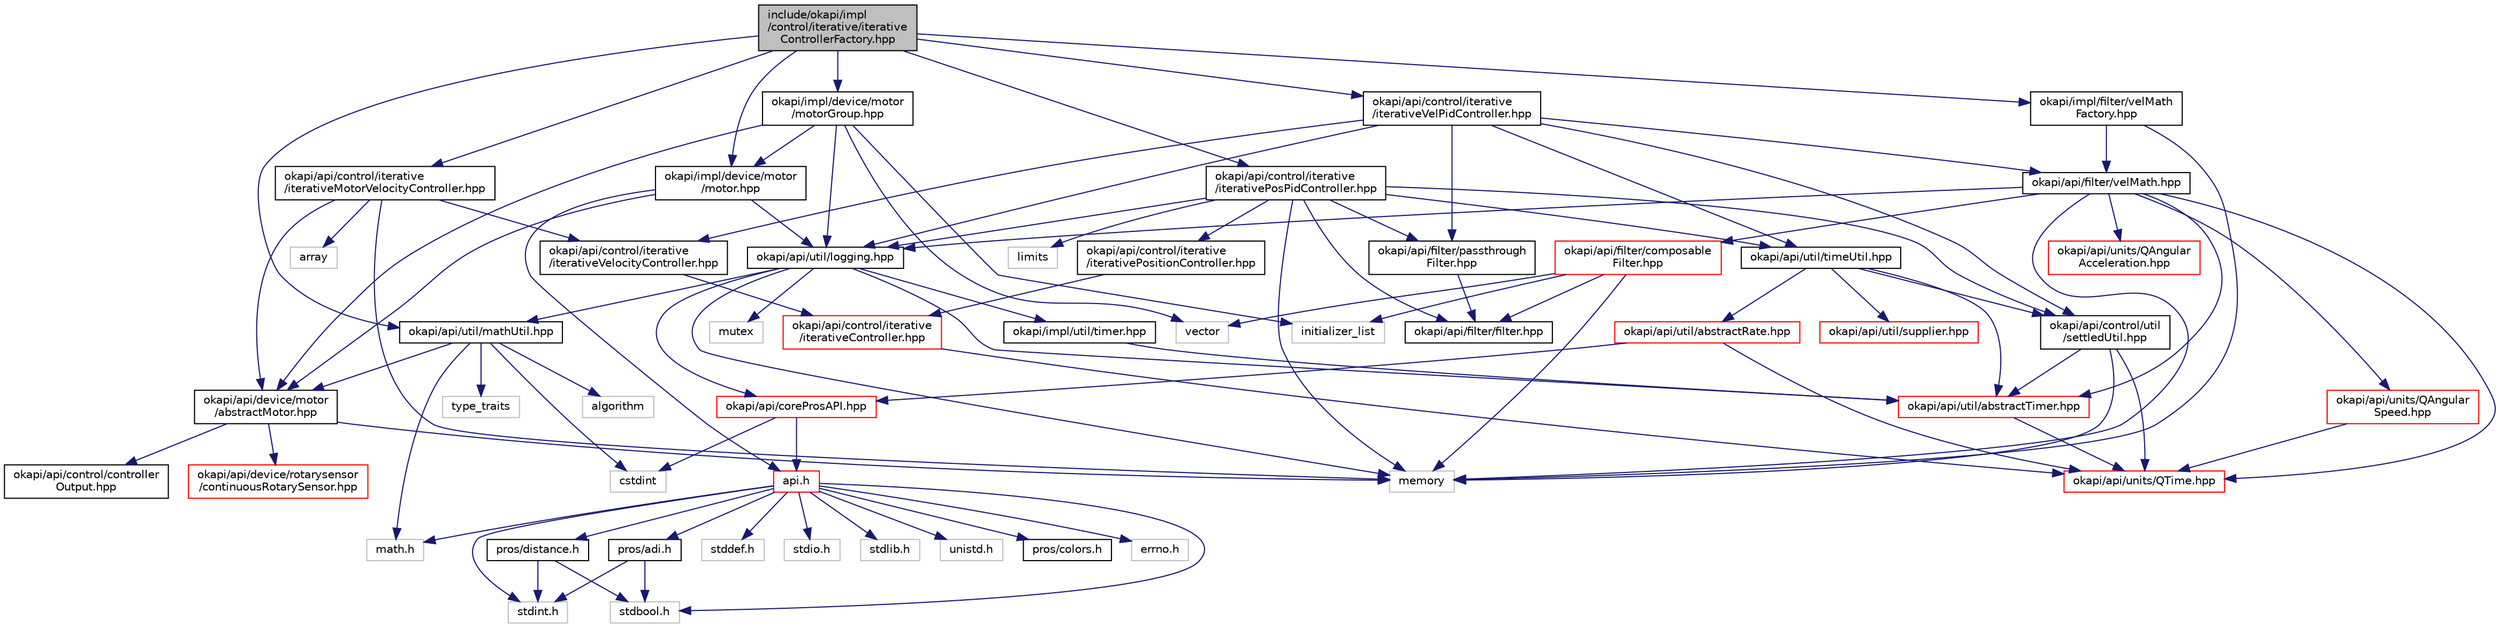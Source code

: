 digraph "include/okapi/impl/control/iterative/iterativeControllerFactory.hpp"
{
 // LATEX_PDF_SIZE
  edge [fontname="Helvetica",fontsize="10",labelfontname="Helvetica",labelfontsize="10"];
  node [fontname="Helvetica",fontsize="10",shape=record];
  Node1 [label="include/okapi/impl\l/control/iterative/iterative\lControllerFactory.hpp",height=0.2,width=0.4,color="black", fillcolor="grey75", style="filled", fontcolor="black",tooltip=" "];
  Node1 -> Node2 [color="midnightblue",fontsize="10",style="solid"];
  Node2 [label="okapi/api/control/iterative\l/iterativeMotorVelocityController.hpp",height=0.2,width=0.4,color="black", fillcolor="white", style="filled",URL="$iterativeMotorVelocityController_8hpp.html",tooltip=" "];
  Node2 -> Node3 [color="midnightblue",fontsize="10",style="solid"];
  Node3 [label="array",height=0.2,width=0.4,color="grey75", fillcolor="white", style="filled",tooltip=" "];
  Node2 -> Node4 [color="midnightblue",fontsize="10",style="solid"];
  Node4 [label="memory",height=0.2,width=0.4,color="grey75", fillcolor="white", style="filled",tooltip=" "];
  Node2 -> Node5 [color="midnightblue",fontsize="10",style="solid"];
  Node5 [label="okapi/api/control/iterative\l/iterativeVelocityController.hpp",height=0.2,width=0.4,color="black", fillcolor="white", style="filled",URL="$iterativeVelocityController_8hpp.html",tooltip=" "];
  Node5 -> Node6 [color="midnightblue",fontsize="10",style="solid"];
  Node6 [label="okapi/api/control/iterative\l/iterativeController.hpp",height=0.2,width=0.4,color="red", fillcolor="white", style="filled",URL="$iterativeController_8hpp.html",tooltip=" "];
  Node6 -> Node9 [color="midnightblue",fontsize="10",style="solid"];
  Node9 [label="okapi/api/units/QTime.hpp",height=0.2,width=0.4,color="red", fillcolor="white", style="filled",URL="$QTime_8hpp.html",tooltip=" "];
  Node2 -> Node13 [color="midnightblue",fontsize="10",style="solid"];
  Node13 [label="okapi/api/device/motor\l/abstractMotor.hpp",height=0.2,width=0.4,color="black", fillcolor="white", style="filled",URL="$abstractMotor_8hpp.html",tooltip=" "];
  Node13 -> Node4 [color="midnightblue",fontsize="10",style="solid"];
  Node13 -> Node8 [color="midnightblue",fontsize="10",style="solid"];
  Node8 [label="okapi/api/control/controller\lOutput.hpp",height=0.2,width=0.4,color="black", fillcolor="white", style="filled",URL="$controllerOutput_8hpp.html",tooltip=" "];
  Node13 -> Node14 [color="midnightblue",fontsize="10",style="solid"];
  Node14 [label="okapi/api/device/rotarysensor\l/continuousRotarySensor.hpp",height=0.2,width=0.4,color="red", fillcolor="white", style="filled",URL="$continuousRotarySensor_8hpp.html",tooltip=" "];
  Node1 -> Node119 [color="midnightblue",fontsize="10",style="solid"];
  Node119 [label="okapi/api/control/iterative\l/iterativePosPidController.hpp",height=0.2,width=0.4,color="black", fillcolor="white", style="filled",URL="$iterativePosPidController_8hpp.html",tooltip=" "];
  Node119 -> Node120 [color="midnightblue",fontsize="10",style="solid"];
  Node120 [label="limits",height=0.2,width=0.4,color="grey75", fillcolor="white", style="filled",tooltip=" "];
  Node119 -> Node4 [color="midnightblue",fontsize="10",style="solid"];
  Node119 -> Node121 [color="midnightblue",fontsize="10",style="solid"];
  Node121 [label="okapi/api/control/iterative\l/iterativePositionController.hpp",height=0.2,width=0.4,color="black", fillcolor="white", style="filled",URL="$iterativePositionController_8hpp.html",tooltip=" "];
  Node121 -> Node6 [color="midnightblue",fontsize="10",style="solid"];
  Node119 -> Node122 [color="midnightblue",fontsize="10",style="solid"];
  Node122 [label="okapi/api/control/util\l/settledUtil.hpp",height=0.2,width=0.4,color="black", fillcolor="white", style="filled",URL="$settledUtil_8hpp.html",tooltip=" "];
  Node122 -> Node4 [color="midnightblue",fontsize="10",style="solid"];
  Node122 -> Node9 [color="midnightblue",fontsize="10",style="solid"];
  Node122 -> Node123 [color="midnightblue",fontsize="10",style="solid"];
  Node123 [label="okapi/api/util/abstractTimer.hpp",height=0.2,width=0.4,color="red", fillcolor="white", style="filled",URL="$abstractTimer_8hpp.html",tooltip=" "];
  Node123 -> Node9 [color="midnightblue",fontsize="10",style="solid"];
  Node119 -> Node125 [color="midnightblue",fontsize="10",style="solid"];
  Node125 [label="okapi/api/filter/filter.hpp",height=0.2,width=0.4,color="black", fillcolor="white", style="filled",URL="$filter_8hpp.html",tooltip=" "];
  Node119 -> Node126 [color="midnightblue",fontsize="10",style="solid"];
  Node126 [label="okapi/api/filter/passthrough\lFilter.hpp",height=0.2,width=0.4,color="black", fillcolor="white", style="filled",URL="$passthroughFilter_8hpp.html",tooltip=" "];
  Node126 -> Node125 [color="midnightblue",fontsize="10",style="solid"];
  Node119 -> Node127 [color="midnightblue",fontsize="10",style="solid"];
  Node127 [label="okapi/api/util/logging.hpp",height=0.2,width=0.4,color="black", fillcolor="white", style="filled",URL="$logging_8hpp.html",tooltip=" "];
  Node127 -> Node4 [color="midnightblue",fontsize="10",style="solid"];
  Node127 -> Node128 [color="midnightblue",fontsize="10",style="solid"];
  Node128 [label="mutex",height=0.2,width=0.4,color="grey75", fillcolor="white", style="filled",tooltip=" "];
  Node127 -> Node17 [color="midnightblue",fontsize="10",style="solid"];
  Node17 [label="okapi/api/coreProsAPI.hpp",height=0.2,width=0.4,color="red", fillcolor="white", style="filled",URL="$coreProsAPI_8hpp.html",tooltip=" "];
  Node17 -> Node20 [color="midnightblue",fontsize="10",style="solid"];
  Node20 [label="cstdint",height=0.2,width=0.4,color="grey75", fillcolor="white", style="filled",tooltip=" "];
  Node17 -> Node25 [color="midnightblue",fontsize="10",style="solid"];
  Node25 [label="api.h",height=0.2,width=0.4,color="red", fillcolor="white", style="filled",URL="$api_8h.html",tooltip=" "];
  Node25 -> Node26 [color="midnightblue",fontsize="10",style="solid"];
  Node26 [label="errno.h",height=0.2,width=0.4,color="grey75", fillcolor="white", style="filled",tooltip=" "];
  Node25 -> Node27 [color="midnightblue",fontsize="10",style="solid"];
  Node27 [label="math.h",height=0.2,width=0.4,color="grey75", fillcolor="white", style="filled",tooltip=" "];
  Node25 -> Node28 [color="midnightblue",fontsize="10",style="solid"];
  Node28 [label="stdbool.h",height=0.2,width=0.4,color="grey75", fillcolor="white", style="filled",tooltip=" "];
  Node25 -> Node29 [color="midnightblue",fontsize="10",style="solid"];
  Node29 [label="stddef.h",height=0.2,width=0.4,color="grey75", fillcolor="white", style="filled",tooltip=" "];
  Node25 -> Node30 [color="midnightblue",fontsize="10",style="solid"];
  Node30 [label="stdint.h",height=0.2,width=0.4,color="grey75", fillcolor="white", style="filled",tooltip=" "];
  Node25 -> Node31 [color="midnightblue",fontsize="10",style="solid"];
  Node31 [label="stdio.h",height=0.2,width=0.4,color="grey75", fillcolor="white", style="filled",tooltip=" "];
  Node25 -> Node32 [color="midnightblue",fontsize="10",style="solid"];
  Node32 [label="stdlib.h",height=0.2,width=0.4,color="grey75", fillcolor="white", style="filled",tooltip=" "];
  Node25 -> Node33 [color="midnightblue",fontsize="10",style="solid"];
  Node33 [label="unistd.h",height=0.2,width=0.4,color="grey75", fillcolor="white", style="filled",tooltip=" "];
  Node25 -> Node34 [color="midnightblue",fontsize="10",style="solid"];
  Node34 [label="pros/adi.h",height=0.2,width=0.4,color="black", fillcolor="white", style="filled",URL="$adi_8h.html",tooltip=" "];
  Node34 -> Node28 [color="midnightblue",fontsize="10",style="solid"];
  Node34 -> Node30 [color="midnightblue",fontsize="10",style="solid"];
  Node25 -> Node35 [color="midnightblue",fontsize="10",style="solid"];
  Node35 [label="pros/colors.h",height=0.2,width=0.4,color="black", fillcolor="white", style="filled",URL="$colors_8h.html",tooltip=" "];
  Node25 -> Node36 [color="midnightblue",fontsize="10",style="solid"];
  Node36 [label="pros/distance.h",height=0.2,width=0.4,color="black", fillcolor="white", style="filled",URL="$distance_8h.html",tooltip=" "];
  Node36 -> Node28 [color="midnightblue",fontsize="10",style="solid"];
  Node36 -> Node30 [color="midnightblue",fontsize="10",style="solid"];
  Node127 -> Node123 [color="midnightblue",fontsize="10",style="solid"];
  Node127 -> Node129 [color="midnightblue",fontsize="10",style="solid"];
  Node129 [label="okapi/api/util/mathUtil.hpp",height=0.2,width=0.4,color="black", fillcolor="white", style="filled",URL="$mathUtil_8hpp.html",tooltip=" "];
  Node129 -> Node27 [color="midnightblue",fontsize="10",style="solid"];
  Node129 -> Node130 [color="midnightblue",fontsize="10",style="solid"];
  Node130 [label="algorithm",height=0.2,width=0.4,color="grey75", fillcolor="white", style="filled",tooltip=" "];
  Node129 -> Node20 [color="midnightblue",fontsize="10",style="solid"];
  Node129 -> Node131 [color="midnightblue",fontsize="10",style="solid"];
  Node131 [label="type_traits",height=0.2,width=0.4,color="grey75", fillcolor="white", style="filled",tooltip=" "];
  Node129 -> Node13 [color="midnightblue",fontsize="10",style="solid"];
  Node127 -> Node132 [color="midnightblue",fontsize="10",style="solid"];
  Node132 [label="okapi/impl/util/timer.hpp",height=0.2,width=0.4,color="black", fillcolor="white", style="filled",URL="$okapi_2impl_2util_2timer_8hpp.html",tooltip=" "];
  Node132 -> Node123 [color="midnightblue",fontsize="10",style="solid"];
  Node119 -> Node133 [color="midnightblue",fontsize="10",style="solid"];
  Node133 [label="okapi/api/util/timeUtil.hpp",height=0.2,width=0.4,color="black", fillcolor="white", style="filled",URL="$timeUtil_8hpp.html",tooltip=" "];
  Node133 -> Node122 [color="midnightblue",fontsize="10",style="solid"];
  Node133 -> Node134 [color="midnightblue",fontsize="10",style="solid"];
  Node134 [label="okapi/api/util/abstractRate.hpp",height=0.2,width=0.4,color="red", fillcolor="white", style="filled",URL="$abstractRate_8hpp.html",tooltip=" "];
  Node134 -> Node17 [color="midnightblue",fontsize="10",style="solid"];
  Node134 -> Node9 [color="midnightblue",fontsize="10",style="solid"];
  Node133 -> Node123 [color="midnightblue",fontsize="10",style="solid"];
  Node133 -> Node135 [color="midnightblue",fontsize="10",style="solid"];
  Node135 [label="okapi/api/util/supplier.hpp",height=0.2,width=0.4,color="red", fillcolor="white", style="filled",URL="$supplier_8hpp.html",tooltip=" "];
  Node1 -> Node136 [color="midnightblue",fontsize="10",style="solid"];
  Node136 [label="okapi/api/control/iterative\l/iterativeVelPidController.hpp",height=0.2,width=0.4,color="black", fillcolor="white", style="filled",URL="$iterativeVelPidController_8hpp.html",tooltip=" "];
  Node136 -> Node5 [color="midnightblue",fontsize="10",style="solid"];
  Node136 -> Node122 [color="midnightblue",fontsize="10",style="solid"];
  Node136 -> Node126 [color="midnightblue",fontsize="10",style="solid"];
  Node136 -> Node137 [color="midnightblue",fontsize="10",style="solid"];
  Node137 [label="okapi/api/filter/velMath.hpp",height=0.2,width=0.4,color="black", fillcolor="white", style="filled",URL="$velMath_8hpp.html",tooltip=" "];
  Node137 -> Node4 [color="midnightblue",fontsize="10",style="solid"];
  Node137 -> Node138 [color="midnightblue",fontsize="10",style="solid"];
  Node138 [label="okapi/api/filter/composable\lFilter.hpp",height=0.2,width=0.4,color="red", fillcolor="white", style="filled",URL="$composableFilter_8hpp.html",tooltip=" "];
  Node138 -> Node139 [color="midnightblue",fontsize="10",style="solid"];
  Node139 [label="initializer_list",height=0.2,width=0.4,color="grey75", fillcolor="white", style="filled",tooltip=" "];
  Node138 -> Node4 [color="midnightblue",fontsize="10",style="solid"];
  Node138 -> Node140 [color="midnightblue",fontsize="10",style="solid"];
  Node140 [label="vector",height=0.2,width=0.4,color="grey75", fillcolor="white", style="filled",tooltip=" "];
  Node138 -> Node125 [color="midnightblue",fontsize="10",style="solid"];
  Node137 -> Node141 [color="midnightblue",fontsize="10",style="solid"];
  Node141 [label="okapi/api/units/QAngular\lAcceleration.hpp",height=0.2,width=0.4,color="red", fillcolor="white", style="filled",URL="$QAngularAcceleration_8hpp.html",tooltip=" "];
  Node137 -> Node142 [color="midnightblue",fontsize="10",style="solid"];
  Node142 [label="okapi/api/units/QAngular\lSpeed.hpp",height=0.2,width=0.4,color="red", fillcolor="white", style="filled",URL="$QAngularSpeed_8hpp.html",tooltip=" "];
  Node142 -> Node9 [color="midnightblue",fontsize="10",style="solid"];
  Node137 -> Node9 [color="midnightblue",fontsize="10",style="solid"];
  Node137 -> Node123 [color="midnightblue",fontsize="10",style="solid"];
  Node137 -> Node127 [color="midnightblue",fontsize="10",style="solid"];
  Node136 -> Node127 [color="midnightblue",fontsize="10",style="solid"];
  Node136 -> Node133 [color="midnightblue",fontsize="10",style="solid"];
  Node1 -> Node129 [color="midnightblue",fontsize="10",style="solid"];
  Node1 -> Node144 [color="midnightblue",fontsize="10",style="solid"];
  Node144 [label="okapi/impl/device/motor\l/motor.hpp",height=0.2,width=0.4,color="black", fillcolor="white", style="filled",URL="$motor_8hpp.html",tooltip=" "];
  Node144 -> Node25 [color="midnightblue",fontsize="10",style="solid"];
  Node144 -> Node13 [color="midnightblue",fontsize="10",style="solid"];
  Node144 -> Node127 [color="midnightblue",fontsize="10",style="solid"];
  Node1 -> Node145 [color="midnightblue",fontsize="10",style="solid"];
  Node145 [label="okapi/impl/device/motor\l/motorGroup.hpp",height=0.2,width=0.4,color="black", fillcolor="white", style="filled",URL="$motorGroup_8hpp.html",tooltip=" "];
  Node145 -> Node139 [color="midnightblue",fontsize="10",style="solid"];
  Node145 -> Node140 [color="midnightblue",fontsize="10",style="solid"];
  Node145 -> Node13 [color="midnightblue",fontsize="10",style="solid"];
  Node145 -> Node127 [color="midnightblue",fontsize="10",style="solid"];
  Node145 -> Node144 [color="midnightblue",fontsize="10",style="solid"];
  Node1 -> Node146 [color="midnightblue",fontsize="10",style="solid"];
  Node146 [label="okapi/impl/filter/velMath\lFactory.hpp",height=0.2,width=0.4,color="black", fillcolor="white", style="filled",URL="$velMathFactory_8hpp.html",tooltip=" "];
  Node146 -> Node4 [color="midnightblue",fontsize="10",style="solid"];
  Node146 -> Node137 [color="midnightblue",fontsize="10",style="solid"];
}
